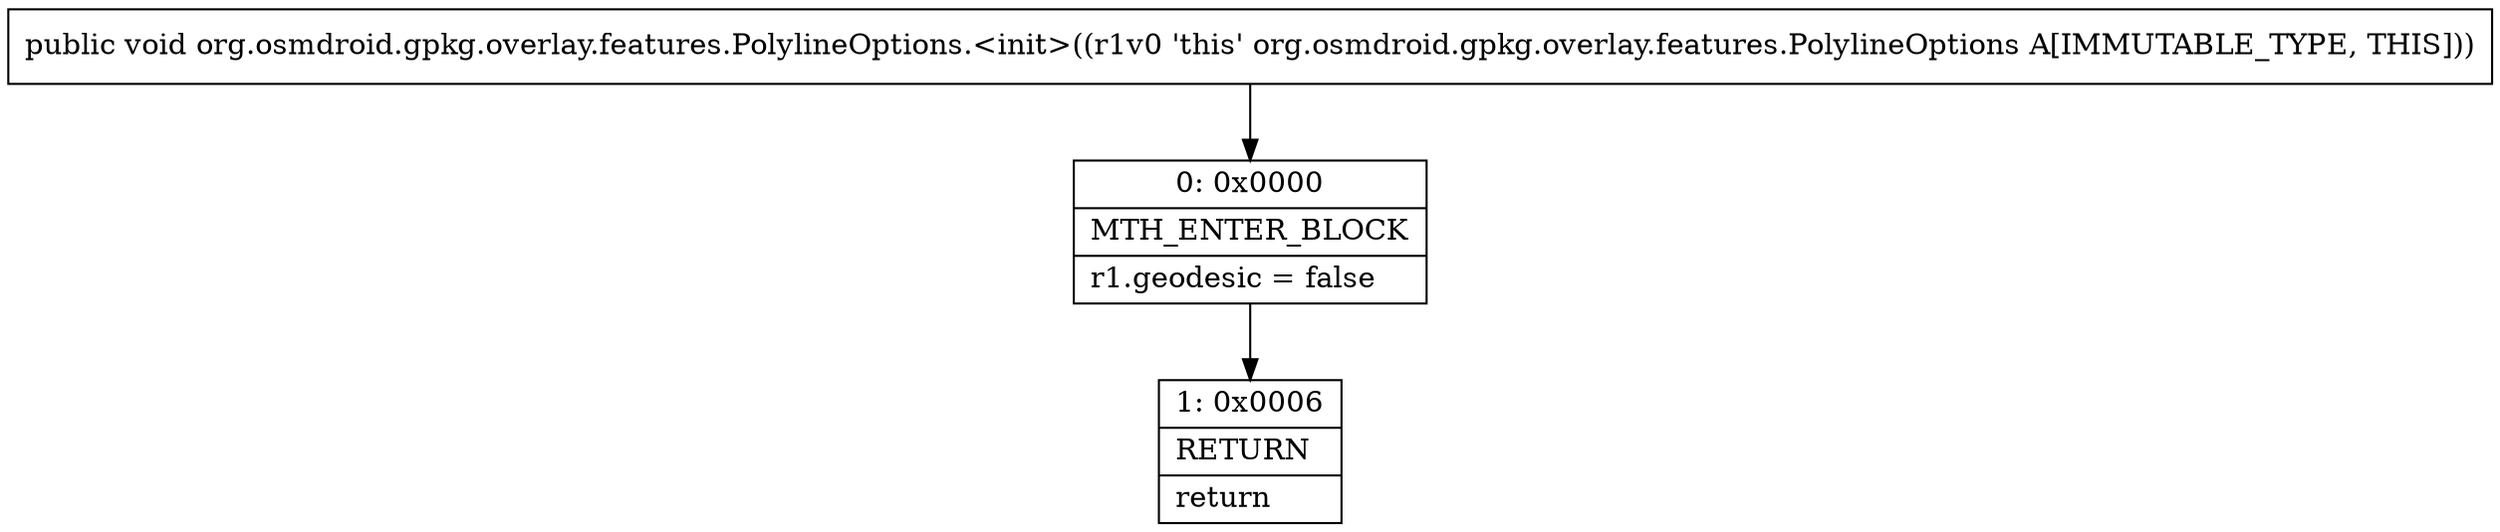 digraph "CFG fororg.osmdroid.gpkg.overlay.features.PolylineOptions.\<init\>()V" {
Node_0 [shape=record,label="{0\:\ 0x0000|MTH_ENTER_BLOCK\l|r1.geodesic = false\l}"];
Node_1 [shape=record,label="{1\:\ 0x0006|RETURN\l|return\l}"];
MethodNode[shape=record,label="{public void org.osmdroid.gpkg.overlay.features.PolylineOptions.\<init\>((r1v0 'this' org.osmdroid.gpkg.overlay.features.PolylineOptions A[IMMUTABLE_TYPE, THIS])) }"];
MethodNode -> Node_0;
Node_0 -> Node_1;
}

